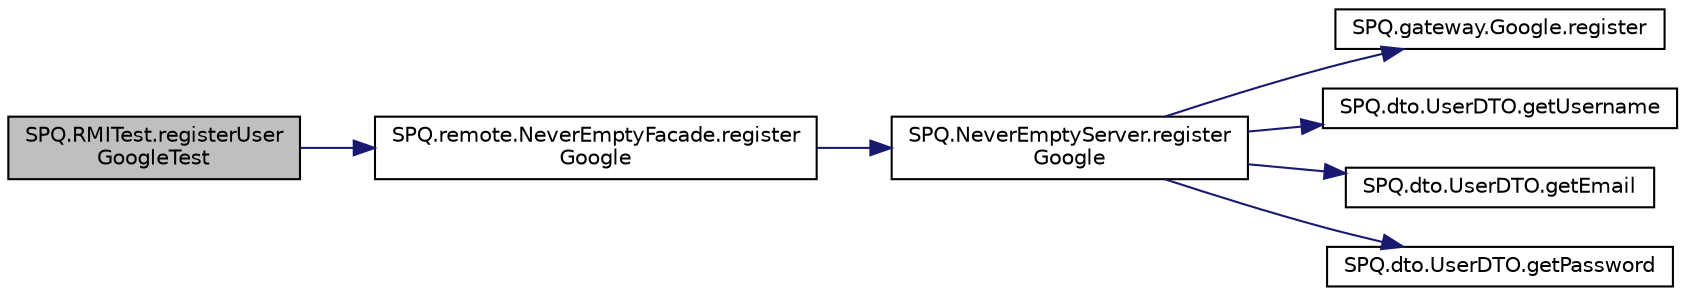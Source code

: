 digraph "SPQ.RMITest.registerUserGoogleTest"
{
  edge [fontname="Helvetica",fontsize="10",labelfontname="Helvetica",labelfontsize="10"];
  node [fontname="Helvetica",fontsize="10",shape=record];
  rankdir="LR";
  Node40 [label="SPQ.RMITest.registerUser\lGoogleTest",height=0.2,width=0.4,color="black", fillcolor="grey75", style="filled", fontcolor="black"];
  Node40 -> Node41 [color="midnightblue",fontsize="10",style="solid",fontname="Helvetica"];
  Node41 [label="SPQ.remote.NeverEmptyFacade.register\lGoogle",height=0.2,width=0.4,color="black", fillcolor="white", style="filled",URL="$class_s_p_q_1_1remote_1_1_never_empty_facade.html#aaa8d4a6148957029af068d00da24890b"];
  Node41 -> Node42 [color="midnightblue",fontsize="10",style="solid",fontname="Helvetica"];
  Node42 [label="SPQ.NeverEmptyServer.register\lGoogle",height=0.2,width=0.4,color="black", fillcolor="white", style="filled",URL="$class_s_p_q_1_1_never_empty_server.html#ac97355451c02fc378cb5d8f33f442ce6"];
  Node42 -> Node43 [color="midnightblue",fontsize="10",style="solid",fontname="Helvetica"];
  Node43 [label="SPQ.gateway.Google.register",height=0.2,width=0.4,color="black", fillcolor="white", style="filled",URL="$class_s_p_q_1_1gateway_1_1_google.html#ab287ce4fd789224c45be6037a99a937b"];
  Node42 -> Node44 [color="midnightblue",fontsize="10",style="solid",fontname="Helvetica"];
  Node44 [label="SPQ.dto.UserDTO.getUsername",height=0.2,width=0.4,color="black", fillcolor="white", style="filled",URL="$class_s_p_q_1_1dto_1_1_user_d_t_o.html#a0cd335456c4f53b97069820475742980"];
  Node42 -> Node45 [color="midnightblue",fontsize="10",style="solid",fontname="Helvetica"];
  Node45 [label="SPQ.dto.UserDTO.getEmail",height=0.2,width=0.4,color="black", fillcolor="white", style="filled",URL="$class_s_p_q_1_1dto_1_1_user_d_t_o.html#a67038ab8bab7cb7119ece00bcb20a360"];
  Node42 -> Node46 [color="midnightblue",fontsize="10",style="solid",fontname="Helvetica"];
  Node46 [label="SPQ.dto.UserDTO.getPassword",height=0.2,width=0.4,color="black", fillcolor="white", style="filled",URL="$class_s_p_q_1_1dto_1_1_user_d_t_o.html#a955f436e60336683283a6fcd6fc5f874"];
}
